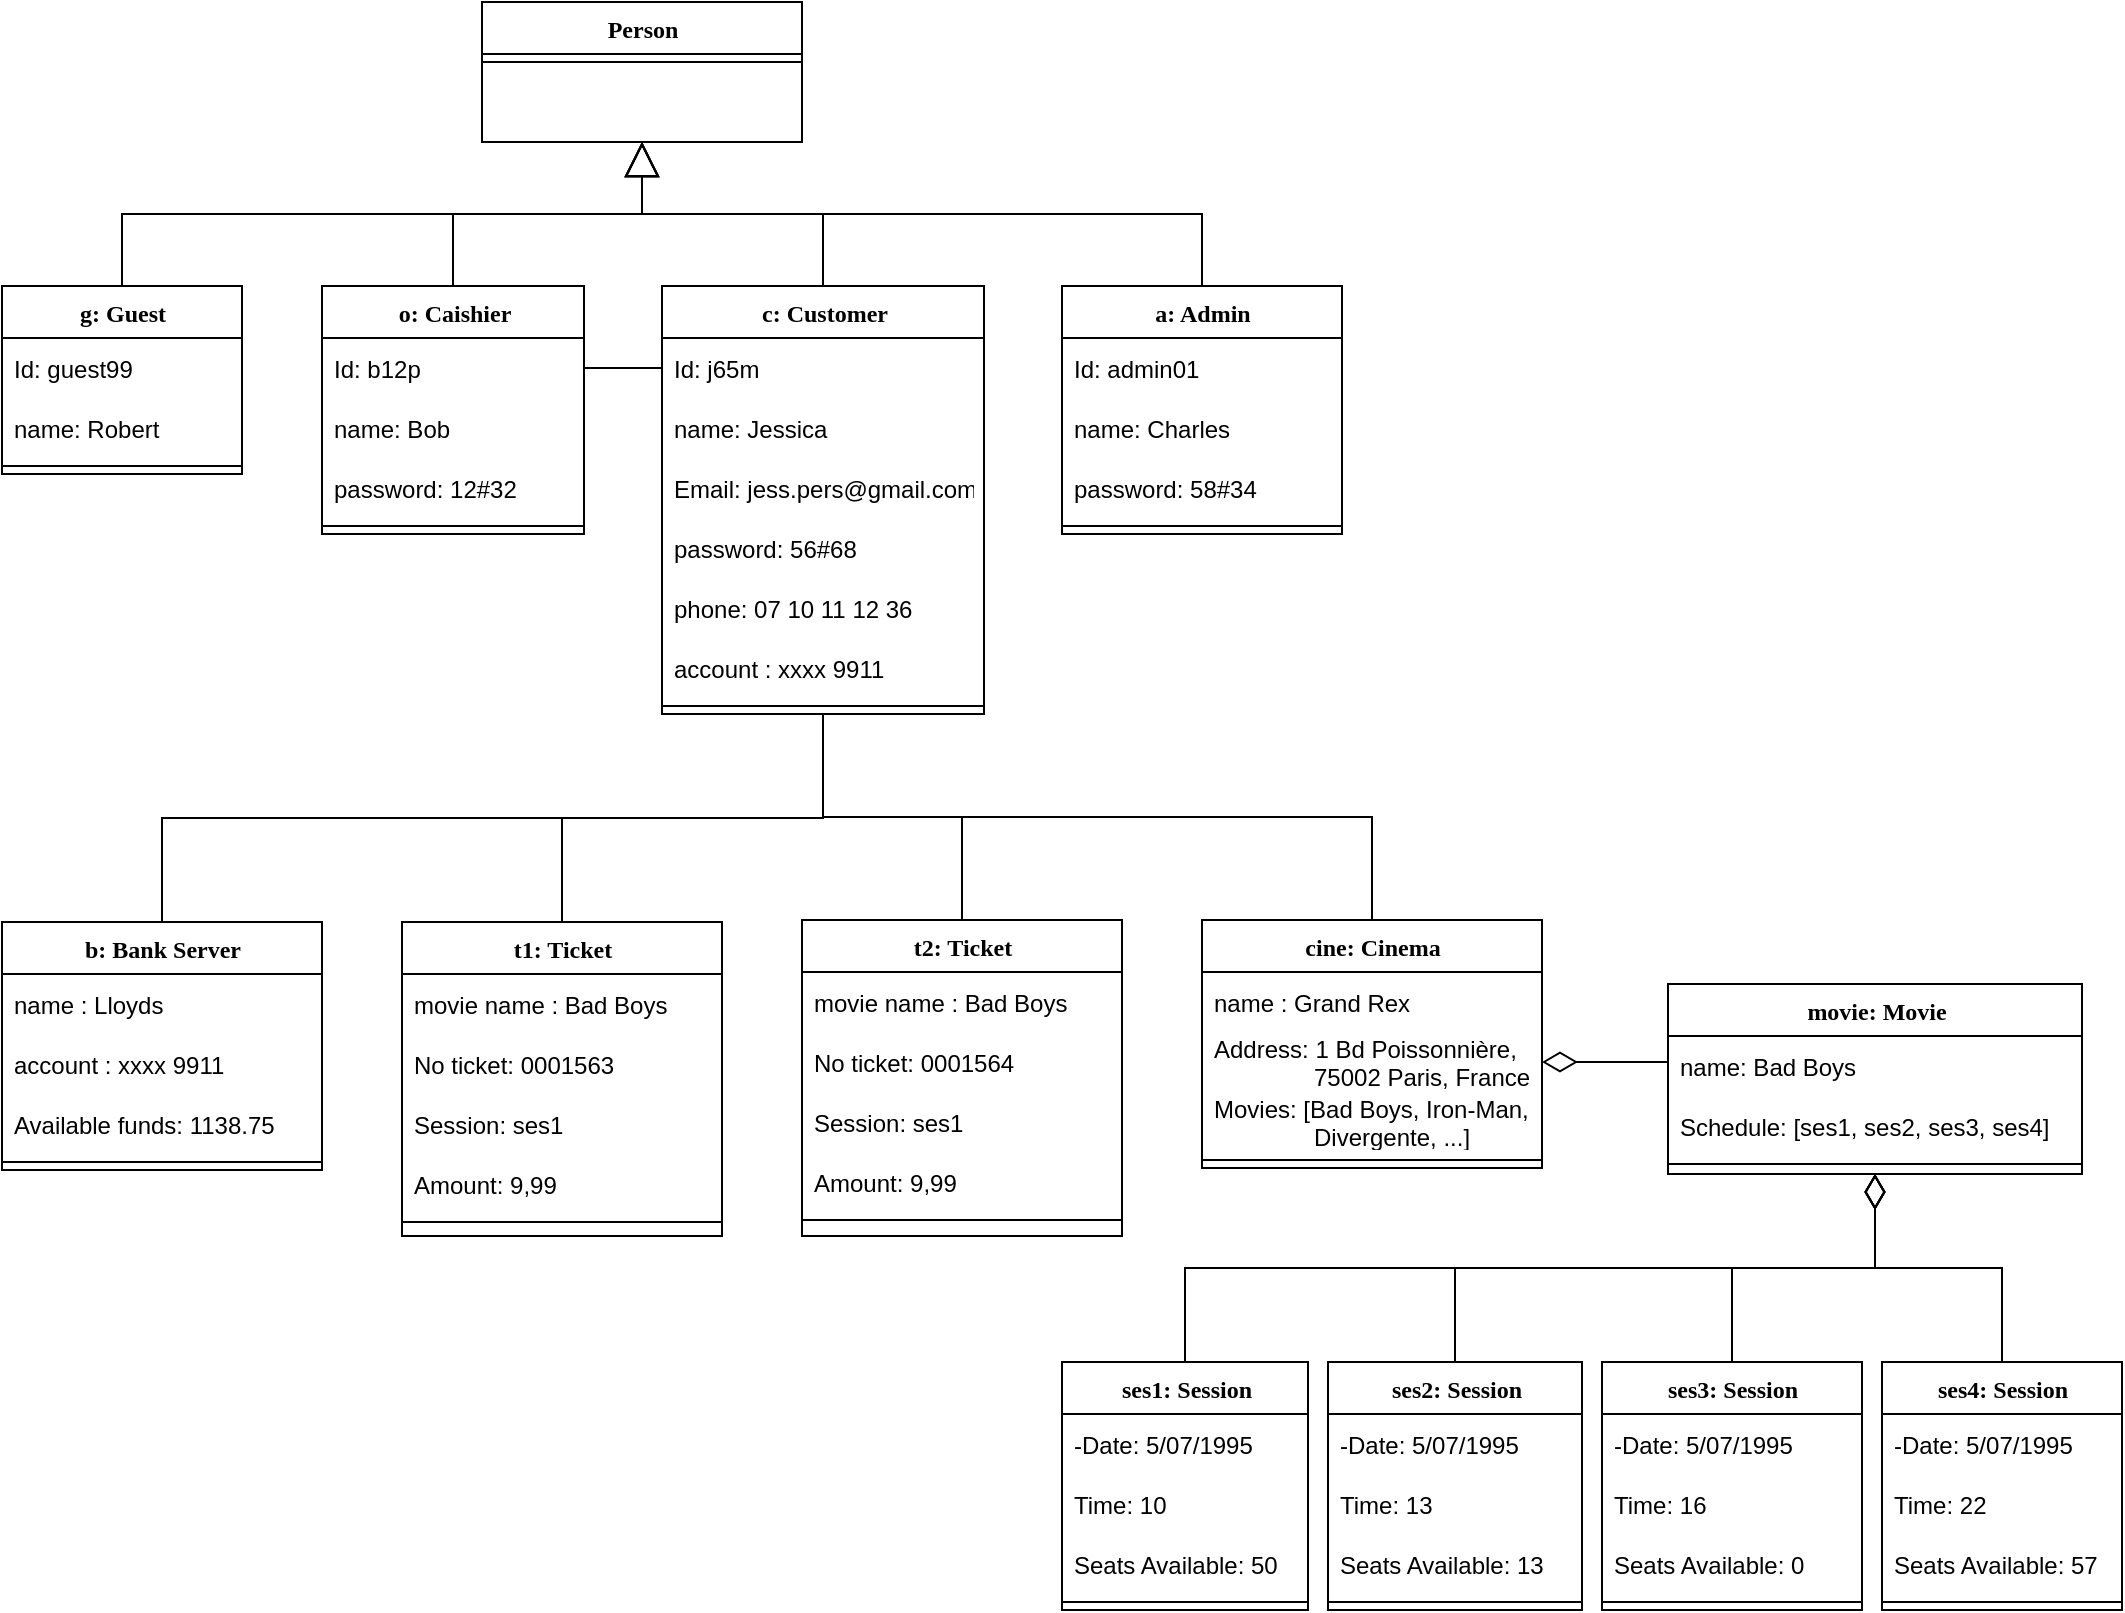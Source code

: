 <mxfile version="20.5.1" type="github">
  <diagram name="Page-1" id="6133507b-19e7-1e82-6fc7-422aa6c4b21f">
    <mxGraphModel dx="1298" dy="599" grid="1" gridSize="10" guides="1" tooltips="1" connect="1" arrows="1" fold="1" page="1" pageScale="1" pageWidth="1100" pageHeight="850" background="none" math="0" shadow="0">
      <root>
        <mxCell id="0" />
        <mxCell id="1" parent="0" />
        <mxCell id="9x0ZakKtagIVaUB0TZ0J-72" style="edgeStyle=elbowEdgeStyle;rounded=0;orthogonalLoop=1;jettySize=auto;elbow=vertical;html=1;endArrow=block;endFill=0;endSize=15;startSize=15;" edge="1" parent="1" source="78961159f06e98e8-17" target="9x0ZakKtagIVaUB0TZ0J-62">
          <mxGeometry relative="1" as="geometry">
            <mxPoint x="340" y="54.0" as="targetPoint" />
          </mxGeometry>
        </mxCell>
        <mxCell id="9x0ZakKtagIVaUB0TZ0J-79" style="edgeStyle=elbowEdgeStyle;rounded=0;orthogonalLoop=1;jettySize=auto;elbow=vertical;html=1;entryX=0.5;entryY=0;entryDx=0;entryDy=0;endArrow=none;endFill=0;" edge="1" parent="1" source="78961159f06e98e8-17" target="QmHQS12bxRdIjwwDWuxI-10">
          <mxGeometry relative="1" as="geometry" />
        </mxCell>
        <mxCell id="9x0ZakKtagIVaUB0TZ0J-80" style="edgeStyle=elbowEdgeStyle;rounded=0;orthogonalLoop=1;jettySize=auto;elbow=vertical;html=1;entryX=0.5;entryY=0;entryDx=0;entryDy=0;endArrow=none;endFill=0;" edge="1" parent="1" source="78961159f06e98e8-17" target="QmHQS12bxRdIjwwDWuxI-1">
          <mxGeometry relative="1" as="geometry" />
        </mxCell>
        <mxCell id="9x0ZakKtagIVaUB0TZ0J-82" style="edgeStyle=elbowEdgeStyle;rounded=0;orthogonalLoop=1;jettySize=auto;elbow=vertical;html=1;endArrow=none;endFill=0;" edge="1" parent="1" source="78961159f06e98e8-17" target="QmHQS12bxRdIjwwDWuxI-8">
          <mxGeometry relative="1" as="geometry" />
        </mxCell>
        <mxCell id="9x0ZakKtagIVaUB0TZ0J-83" style="edgeStyle=elbowEdgeStyle;rounded=0;orthogonalLoop=1;jettySize=auto;elbow=vertical;html=1;endArrow=none;endFill=0;" edge="1" parent="1" source="78961159f06e98e8-17" target="QmHQS12bxRdIjwwDWuxI-12">
          <mxGeometry relative="1" as="geometry" />
        </mxCell>
        <mxCell id="78961159f06e98e8-17" value="c: Customer" style="swimlane;html=1;fontStyle=1;align=center;verticalAlign=top;childLayout=stackLayout;horizontal=1;startSize=26;horizontalStack=0;resizeParent=1;resizeLast=0;collapsible=1;marginBottom=0;swimlaneFillColor=#ffffff;rounded=0;shadow=0;comic=0;labelBackgroundColor=none;strokeWidth=1;fillColor=none;fontFamily=Verdana;fontSize=12" parent="1" vertex="1">
          <mxGeometry x="350" y="165" width="161" height="214" as="geometry" />
        </mxCell>
        <mxCell id="QmHQS12bxRdIjwwDWuxI-46" value="Id: j65m" style="text;strokeColor=none;fillColor=none;align=left;verticalAlign=middle;spacingLeft=4;spacingRight=4;overflow=hidden;points=[[0,0.5],[1,0.5]];portConstraint=eastwest;rotatable=0;" parent="78961159f06e98e8-17" vertex="1">
          <mxGeometry y="26" width="161" height="30" as="geometry" />
        </mxCell>
        <mxCell id="QmHQS12bxRdIjwwDWuxI-47" value="name: Jessica" style="text;strokeColor=none;fillColor=none;align=left;verticalAlign=middle;spacingLeft=4;spacingRight=4;overflow=hidden;points=[[0,0.5],[1,0.5]];portConstraint=eastwest;rotatable=0;" parent="78961159f06e98e8-17" vertex="1">
          <mxGeometry y="56" width="161" height="30" as="geometry" />
        </mxCell>
        <mxCell id="9x0ZakKtagIVaUB0TZ0J-75" value="Email: jess.pers@gmail.com" style="text;strokeColor=none;fillColor=none;align=left;verticalAlign=middle;spacingLeft=4;spacingRight=4;overflow=hidden;points=[[0,0.5],[1,0.5]];portConstraint=eastwest;rotatable=0;" vertex="1" parent="78961159f06e98e8-17">
          <mxGeometry y="86" width="161" height="30" as="geometry" />
        </mxCell>
        <mxCell id="QmHQS12bxRdIjwwDWuxI-48" value="password: 56#68" style="text;strokeColor=none;fillColor=none;align=left;verticalAlign=middle;spacingLeft=4;spacingRight=4;overflow=hidden;points=[[0,0.5],[1,0.5]];portConstraint=eastwest;rotatable=0;" parent="78961159f06e98e8-17" vertex="1">
          <mxGeometry y="116" width="161" height="30" as="geometry" />
        </mxCell>
        <mxCell id="rwmQb2SoNBiQdqStylUq-2" value="phone: 07 10 11 12 36" style="text;strokeColor=none;fillColor=none;align=left;verticalAlign=middle;spacingLeft=4;spacingRight=4;overflow=hidden;points=[[0,0.5],[1,0.5]];portConstraint=eastwest;rotatable=0;" parent="78961159f06e98e8-17" vertex="1">
          <mxGeometry y="146" width="161" height="30" as="geometry" />
        </mxCell>
        <mxCell id="rwmQb2SoNBiQdqStylUq-3" value="account : xxxx 9911" style="text;strokeColor=none;fillColor=none;align=left;verticalAlign=middle;spacingLeft=4;spacingRight=4;overflow=hidden;points=[[0,0.5],[1,0.5]];portConstraint=eastwest;rotatable=0;" parent="78961159f06e98e8-17" vertex="1">
          <mxGeometry y="176" width="161" height="30" as="geometry" />
        </mxCell>
        <mxCell id="78961159f06e98e8-19" value="" style="line;html=1;strokeWidth=1;fillColor=none;align=left;verticalAlign=middle;spacingTop=-1;spacingLeft=3;spacingRight=3;rotatable=0;labelPosition=right;points=[];portConstraint=eastwest;" parent="78961159f06e98e8-17" vertex="1">
          <mxGeometry y="206" width="161" height="8" as="geometry" />
        </mxCell>
        <mxCell id="QmHQS12bxRdIjwwDWuxI-1" value="t1: Ticket" style="swimlane;html=1;fontStyle=1;align=center;verticalAlign=top;childLayout=stackLayout;horizontal=1;startSize=26;horizontalStack=0;resizeParent=1;resizeLast=0;collapsible=1;marginBottom=0;swimlaneFillColor=#ffffff;rounded=0;shadow=0;comic=0;labelBackgroundColor=none;strokeWidth=1;fillColor=none;fontFamily=Verdana;fontSize=12" parent="1" vertex="1">
          <mxGeometry x="220" y="483" width="160" height="157" as="geometry" />
        </mxCell>
        <mxCell id="rwmQb2SoNBiQdqStylUq-4" value="movie name : Bad Boys" style="text;strokeColor=none;fillColor=none;align=left;verticalAlign=middle;spacingLeft=4;spacingRight=4;overflow=hidden;points=[[0,0.5],[1,0.5]];portConstraint=eastwest;rotatable=0;" parent="QmHQS12bxRdIjwwDWuxI-1" vertex="1">
          <mxGeometry y="26" width="160" height="30" as="geometry" />
        </mxCell>
        <mxCell id="rwmQb2SoNBiQdqStylUq-22" value="No ticket: 0001563" style="text;strokeColor=none;fillColor=none;align=left;verticalAlign=middle;spacingLeft=4;spacingRight=4;overflow=hidden;points=[[0,0.5],[1,0.5]];portConstraint=eastwest;rotatable=0;" parent="QmHQS12bxRdIjwwDWuxI-1" vertex="1">
          <mxGeometry y="56" width="160" height="30" as="geometry" />
        </mxCell>
        <mxCell id="rwmQb2SoNBiQdqStylUq-21" value="Session: ses1" style="text;strokeColor=none;fillColor=none;align=left;verticalAlign=middle;spacingLeft=4;spacingRight=4;overflow=hidden;points=[[0,0.5],[1,0.5]];portConstraint=eastwest;rotatable=0;" parent="QmHQS12bxRdIjwwDWuxI-1" vertex="1">
          <mxGeometry y="86" width="160" height="30" as="geometry" />
        </mxCell>
        <mxCell id="rwmQb2SoNBiQdqStylUq-20" value="Amount: 9,99" style="text;strokeColor=none;fillColor=none;align=left;verticalAlign=middle;spacingLeft=4;spacingRight=4;overflow=hidden;points=[[0,0.5],[1,0.5]];portConstraint=eastwest;rotatable=0;" parent="QmHQS12bxRdIjwwDWuxI-1" vertex="1">
          <mxGeometry y="116" width="160" height="30" as="geometry" />
        </mxCell>
        <mxCell id="QmHQS12bxRdIjwwDWuxI-4" value="" style="line;html=1;strokeWidth=1;fillColor=none;align=left;verticalAlign=middle;spacingTop=-1;spacingLeft=3;spacingRight=3;rotatable=0;labelPosition=right;points=[];portConstraint=eastwest;" parent="QmHQS12bxRdIjwwDWuxI-1" vertex="1">
          <mxGeometry y="146" width="160" height="8" as="geometry" />
        </mxCell>
        <mxCell id="QmHQS12bxRdIjwwDWuxI-8" value="t2: Ticket" style="swimlane;html=1;fontStyle=1;align=center;verticalAlign=top;childLayout=stackLayout;horizontal=1;startSize=26;horizontalStack=0;resizeParent=1;resizeLast=0;collapsible=1;marginBottom=0;swimlaneFillColor=#ffffff;rounded=0;shadow=0;comic=0;labelBackgroundColor=none;strokeWidth=1;fillColor=none;fontFamily=Verdana;fontSize=12" parent="1" vertex="1">
          <mxGeometry x="420" y="482" width="160" height="158" as="geometry" />
        </mxCell>
        <mxCell id="rwmQb2SoNBiQdqStylUq-5" value="movie name : Bad Boys" style="text;strokeColor=none;fillColor=none;align=left;verticalAlign=middle;spacingLeft=4;spacingRight=4;overflow=hidden;points=[[0,0.5],[1,0.5]];portConstraint=eastwest;rotatable=0;" parent="QmHQS12bxRdIjwwDWuxI-8" vertex="1">
          <mxGeometry y="26" width="160" height="30" as="geometry" />
        </mxCell>
        <mxCell id="rwmQb2SoNBiQdqStylUq-26" value="No ticket: 0001564" style="text;strokeColor=none;fillColor=none;align=left;verticalAlign=middle;spacingLeft=4;spacingRight=4;overflow=hidden;points=[[0,0.5],[1,0.5]];portConstraint=eastwest;rotatable=0;" parent="QmHQS12bxRdIjwwDWuxI-8" vertex="1">
          <mxGeometry y="56" width="160" height="30" as="geometry" />
        </mxCell>
        <mxCell id="rwmQb2SoNBiQdqStylUq-24" value="Session: ses1" style="text;strokeColor=none;fillColor=none;align=left;verticalAlign=middle;spacingLeft=4;spacingRight=4;overflow=hidden;points=[[0,0.5],[1,0.5]];portConstraint=eastwest;rotatable=0;" parent="QmHQS12bxRdIjwwDWuxI-8" vertex="1">
          <mxGeometry y="86" width="160" height="30" as="geometry" />
        </mxCell>
        <mxCell id="rwmQb2SoNBiQdqStylUq-23" value="Amount: 9,99" style="text;strokeColor=none;fillColor=none;align=left;verticalAlign=middle;spacingLeft=4;spacingRight=4;overflow=hidden;points=[[0,0.5],[1,0.5]];portConstraint=eastwest;rotatable=0;" parent="QmHQS12bxRdIjwwDWuxI-8" vertex="1">
          <mxGeometry y="116" width="160" height="30" as="geometry" />
        </mxCell>
        <mxCell id="QmHQS12bxRdIjwwDWuxI-9" value="" style="line;html=1;strokeWidth=1;fillColor=none;align=left;verticalAlign=middle;spacingTop=-1;spacingLeft=3;spacingRight=3;rotatable=0;labelPosition=right;points=[];portConstraint=eastwest;" parent="QmHQS12bxRdIjwwDWuxI-8" vertex="1">
          <mxGeometry y="146" width="160" height="8" as="geometry" />
        </mxCell>
        <mxCell id="QmHQS12bxRdIjwwDWuxI-10" value="b: Bank Server" style="swimlane;html=1;fontStyle=1;align=center;verticalAlign=top;childLayout=stackLayout;horizontal=1;startSize=26;horizontalStack=0;resizeParent=1;resizeLast=0;collapsible=1;marginBottom=0;swimlaneFillColor=#ffffff;rounded=0;shadow=0;comic=0;labelBackgroundColor=none;strokeWidth=1;fillColor=none;fontFamily=Verdana;fontSize=12" parent="1" vertex="1">
          <mxGeometry x="20" y="483" width="160" height="124" as="geometry" />
        </mxCell>
        <mxCell id="rwmQb2SoNBiQdqStylUq-6" value="name : Lloyds" style="text;strokeColor=none;fillColor=none;align=left;verticalAlign=middle;spacingLeft=4;spacingRight=4;overflow=hidden;points=[[0,0.5],[1,0.5]];portConstraint=eastwest;rotatable=0;" parent="QmHQS12bxRdIjwwDWuxI-10" vertex="1">
          <mxGeometry y="26" width="160" height="30" as="geometry" />
        </mxCell>
        <mxCell id="rwmQb2SoNBiQdqStylUq-28" value="account : xxxx 9911" style="text;strokeColor=none;fillColor=none;align=left;verticalAlign=middle;spacingLeft=4;spacingRight=4;overflow=hidden;points=[[0,0.5],[1,0.5]];portConstraint=eastwest;rotatable=0;" parent="QmHQS12bxRdIjwwDWuxI-10" vertex="1">
          <mxGeometry y="56" width="160" height="30" as="geometry" />
        </mxCell>
        <mxCell id="rwmQb2SoNBiQdqStylUq-18" value="Available funds: 1138.75" style="text;strokeColor=none;fillColor=none;align=left;verticalAlign=middle;spacingLeft=4;spacingRight=4;overflow=hidden;points=[[0,0.5],[1,0.5]];portConstraint=eastwest;rotatable=0;" parent="QmHQS12bxRdIjwwDWuxI-10" vertex="1">
          <mxGeometry y="86" width="160" height="30" as="geometry" />
        </mxCell>
        <mxCell id="QmHQS12bxRdIjwwDWuxI-11" value="" style="line;html=1;strokeWidth=1;fillColor=none;align=left;verticalAlign=middle;spacingTop=-1;spacingLeft=3;spacingRight=3;rotatable=0;labelPosition=right;points=[];portConstraint=eastwest;" parent="QmHQS12bxRdIjwwDWuxI-10" vertex="1">
          <mxGeometry y="116" width="160" height="8" as="geometry" />
        </mxCell>
        <mxCell id="QmHQS12bxRdIjwwDWuxI-12" value="cine: Cinema" style="swimlane;html=1;fontStyle=1;align=center;verticalAlign=top;childLayout=stackLayout;horizontal=1;startSize=26;horizontalStack=0;resizeParent=1;resizeLast=0;collapsible=1;marginBottom=0;swimlaneFillColor=#ffffff;rounded=0;shadow=0;comic=0;labelBackgroundColor=none;strokeWidth=1;fillColor=none;fontFamily=Verdana;fontSize=12" parent="1" vertex="1">
          <mxGeometry x="620" y="482" width="170" height="124" as="geometry" />
        </mxCell>
        <mxCell id="rwmQb2SoNBiQdqStylUq-27" value="name : Grand Rex" style="text;strokeColor=none;fillColor=none;align=left;verticalAlign=middle;spacingLeft=4;spacingRight=4;overflow=hidden;points=[[0,0.5],[1,0.5]];portConstraint=eastwest;rotatable=0;" parent="QmHQS12bxRdIjwwDWuxI-12" vertex="1">
          <mxGeometry y="26" width="170" height="30" as="geometry" />
        </mxCell>
        <mxCell id="rwmQb2SoNBiQdqStylUq-7" value="Address: 1 Bd Poissonnière,&#xa;               75002 Paris, France" style="text;strokeColor=none;fillColor=none;align=left;verticalAlign=middle;spacingLeft=4;spacingRight=4;overflow=hidden;points=[[0,0.5],[1,0.5]];portConstraint=eastwest;rotatable=0;" parent="QmHQS12bxRdIjwwDWuxI-12" vertex="1">
          <mxGeometry y="56" width="170" height="30" as="geometry" />
        </mxCell>
        <mxCell id="rwmQb2SoNBiQdqStylUq-8" value="Movies: [Bad Boys, Iron-Man,&#xa;               Divergente, ...]" style="text;strokeColor=none;fillColor=none;align=left;verticalAlign=middle;spacingLeft=4;spacingRight=4;overflow=hidden;points=[[0,0.5],[1,0.5]];portConstraint=eastwest;rotatable=0;" parent="QmHQS12bxRdIjwwDWuxI-12" vertex="1">
          <mxGeometry y="86" width="170" height="30" as="geometry" />
        </mxCell>
        <mxCell id="QmHQS12bxRdIjwwDWuxI-13" value="" style="line;html=1;strokeWidth=1;fillColor=none;align=left;verticalAlign=middle;spacingTop=-1;spacingLeft=3;spacingRight=3;rotatable=0;labelPosition=right;points=[];portConstraint=eastwest;" parent="QmHQS12bxRdIjwwDWuxI-12" vertex="1">
          <mxGeometry y="116" width="170" height="8" as="geometry" />
        </mxCell>
        <mxCell id="9x0ZakKtagIVaUB0TZ0J-70" style="edgeStyle=elbowEdgeStyle;rounded=0;orthogonalLoop=1;jettySize=auto;elbow=vertical;html=1;endArrow=block;endFill=0;endSize=15;startSize=15;" edge="1" parent="1" source="QmHQS12bxRdIjwwDWuxI-16" target="9x0ZakKtagIVaUB0TZ0J-62">
          <mxGeometry relative="1" as="geometry">
            <mxPoint x="340" y="54.0" as="targetPoint" />
          </mxGeometry>
        </mxCell>
        <mxCell id="QmHQS12bxRdIjwwDWuxI-16" value="g: Guest" style="swimlane;html=1;fontStyle=1;align=center;verticalAlign=top;childLayout=stackLayout;horizontal=1;startSize=26;horizontalStack=0;resizeParent=1;resizeLast=0;collapsible=1;marginBottom=0;swimlaneFillColor=#ffffff;rounded=0;shadow=0;comic=0;labelBackgroundColor=none;strokeWidth=1;fillColor=none;fontFamily=Verdana;fontSize=12" parent="1" vertex="1">
          <mxGeometry x="20" y="165" width="120" height="94" as="geometry" />
        </mxCell>
        <mxCell id="QmHQS12bxRdIjwwDWuxI-49" value="Id: guest99" style="text;strokeColor=none;fillColor=none;align=left;verticalAlign=middle;spacingLeft=4;spacingRight=4;overflow=hidden;points=[[0,0.5],[1,0.5]];portConstraint=eastwest;rotatable=0;" parent="QmHQS12bxRdIjwwDWuxI-16" vertex="1">
          <mxGeometry y="26" width="120" height="30" as="geometry" />
        </mxCell>
        <mxCell id="QmHQS12bxRdIjwwDWuxI-50" value="name: Robert" style="text;strokeColor=none;fillColor=none;align=left;verticalAlign=middle;spacingLeft=4;spacingRight=4;overflow=hidden;points=[[0,0.5],[1,0.5]];portConstraint=eastwest;rotatable=0;" parent="QmHQS12bxRdIjwwDWuxI-16" vertex="1">
          <mxGeometry y="56" width="120" height="30" as="geometry" />
        </mxCell>
        <mxCell id="QmHQS12bxRdIjwwDWuxI-17" value="" style="line;html=1;strokeWidth=1;fillColor=none;align=left;verticalAlign=middle;spacingTop=-1;spacingLeft=3;spacingRight=3;rotatable=0;labelPosition=right;points=[];portConstraint=eastwest;" parent="QmHQS12bxRdIjwwDWuxI-16" vertex="1">
          <mxGeometry y="86" width="120" height="8" as="geometry" />
        </mxCell>
        <mxCell id="9x0ZakKtagIVaUB0TZ0J-73" style="edgeStyle=elbowEdgeStyle;rounded=0;orthogonalLoop=1;jettySize=auto;elbow=vertical;html=1;endArrow=block;endFill=0;endSize=15;startSize=15;" edge="1" parent="1" source="QmHQS12bxRdIjwwDWuxI-18" target="9x0ZakKtagIVaUB0TZ0J-62">
          <mxGeometry relative="1" as="geometry">
            <mxPoint x="340" y="54.0" as="targetPoint" />
          </mxGeometry>
        </mxCell>
        <mxCell id="QmHQS12bxRdIjwwDWuxI-18" value="a: Admin" style="swimlane;html=1;fontStyle=1;align=center;verticalAlign=top;childLayout=stackLayout;horizontal=1;startSize=26;horizontalStack=0;resizeParent=1;resizeLast=0;collapsible=1;marginBottom=0;swimlaneFillColor=#ffffff;rounded=0;shadow=0;comic=0;labelBackgroundColor=none;strokeWidth=1;fillColor=none;fontFamily=Verdana;fontSize=12" parent="1" vertex="1">
          <mxGeometry x="550" y="165" width="140" height="124" as="geometry" />
        </mxCell>
        <mxCell id="QmHQS12bxRdIjwwDWuxI-51" value="Id: admin01" style="text;strokeColor=none;fillColor=none;align=left;verticalAlign=middle;spacingLeft=4;spacingRight=4;overflow=hidden;points=[[0,0.5],[1,0.5]];portConstraint=eastwest;rotatable=0;" parent="QmHQS12bxRdIjwwDWuxI-18" vertex="1">
          <mxGeometry y="26" width="140" height="30" as="geometry" />
        </mxCell>
        <mxCell id="QmHQS12bxRdIjwwDWuxI-52" value="name: Charles" style="text;strokeColor=none;fillColor=none;align=left;verticalAlign=middle;spacingLeft=4;spacingRight=4;overflow=hidden;points=[[0,0.5],[1,0.5]];portConstraint=eastwest;rotatable=0;" parent="QmHQS12bxRdIjwwDWuxI-18" vertex="1">
          <mxGeometry y="56" width="140" height="30" as="geometry" />
        </mxCell>
        <mxCell id="QmHQS12bxRdIjwwDWuxI-54" value="password: 58#34" style="text;strokeColor=none;fillColor=none;align=left;verticalAlign=middle;spacingLeft=4;spacingRight=4;overflow=hidden;points=[[0,0.5],[1,0.5]];portConstraint=eastwest;rotatable=0;" parent="QmHQS12bxRdIjwwDWuxI-18" vertex="1">
          <mxGeometry y="86" width="140" height="30" as="geometry" />
        </mxCell>
        <mxCell id="QmHQS12bxRdIjwwDWuxI-19" value="" style="line;html=1;strokeWidth=1;fillColor=none;align=left;verticalAlign=middle;spacingTop=-1;spacingLeft=3;spacingRight=3;rotatable=0;labelPosition=right;points=[];portConstraint=eastwest;" parent="QmHQS12bxRdIjwwDWuxI-18" vertex="1">
          <mxGeometry y="116" width="140" height="8" as="geometry" />
        </mxCell>
        <mxCell id="9x0ZakKtagIVaUB0TZ0J-89" style="edgeStyle=elbowEdgeStyle;rounded=0;orthogonalLoop=1;jettySize=auto;elbow=vertical;html=1;startArrow=diamondThin;startFill=0;endArrow=none;endFill=0;endSize=15;startSize=15;" edge="1" parent="1" source="QmHQS12bxRdIjwwDWuxI-22" target="QmHQS12bxRdIjwwDWuxI-25">
          <mxGeometry relative="1" as="geometry" />
        </mxCell>
        <mxCell id="9x0ZakKtagIVaUB0TZ0J-90" style="edgeStyle=elbowEdgeStyle;rounded=0;orthogonalLoop=1;jettySize=auto;elbow=vertical;html=1;startArrow=diamondThin;startFill=0;endArrow=none;endFill=0;endSize=15;startSize=15;" edge="1" parent="1" source="QmHQS12bxRdIjwwDWuxI-22" target="QmHQS12bxRdIjwwDWuxI-30">
          <mxGeometry relative="1" as="geometry" />
        </mxCell>
        <mxCell id="9x0ZakKtagIVaUB0TZ0J-91" style="edgeStyle=elbowEdgeStyle;rounded=0;orthogonalLoop=1;jettySize=auto;elbow=vertical;html=1;startArrow=diamondThin;startFill=0;endArrow=none;endFill=0;endSize=15;startSize=15;" edge="1" parent="1" source="QmHQS12bxRdIjwwDWuxI-22" target="QmHQS12bxRdIjwwDWuxI-33">
          <mxGeometry relative="1" as="geometry" />
        </mxCell>
        <mxCell id="QmHQS12bxRdIjwwDWuxI-22" value="movie: Movie" style="swimlane;html=1;fontStyle=1;align=center;verticalAlign=top;childLayout=stackLayout;horizontal=1;startSize=26;horizontalStack=0;resizeParent=1;resizeLast=0;collapsible=1;marginBottom=0;swimlaneFillColor=#ffffff;rounded=0;shadow=0;comic=0;labelBackgroundColor=none;strokeWidth=1;fillColor=none;fontFamily=Verdana;fontSize=12" parent="1" vertex="1">
          <mxGeometry x="853" y="514" width="207" height="95" as="geometry" />
        </mxCell>
        <mxCell id="rwmQb2SoNBiQdqStylUq-9" value="name: Bad Boys" style="text;strokeColor=none;fillColor=none;align=left;verticalAlign=middle;spacingLeft=4;spacingRight=4;overflow=hidden;points=[[0,0.5],[1,0.5]];portConstraint=eastwest;rotatable=0;" parent="QmHQS12bxRdIjwwDWuxI-22" vertex="1">
          <mxGeometry y="26" width="207" height="30" as="geometry" />
        </mxCell>
        <mxCell id="rwmQb2SoNBiQdqStylUq-12" value="Schedule: [ses1, ses2, ses3, ses4]" style="text;strokeColor=none;fillColor=none;align=left;verticalAlign=middle;spacingLeft=4;spacingRight=4;overflow=hidden;points=[[0,0.5],[1,0.5]];portConstraint=eastwest;rotatable=0;" parent="QmHQS12bxRdIjwwDWuxI-22" vertex="1">
          <mxGeometry y="56" width="207" height="30" as="geometry" />
        </mxCell>
        <mxCell id="QmHQS12bxRdIjwwDWuxI-23" value="" style="line;html=1;strokeWidth=1;fillColor=none;align=left;verticalAlign=middle;spacingTop=-1;spacingLeft=3;spacingRight=3;rotatable=0;labelPosition=right;points=[];portConstraint=eastwest;" parent="QmHQS12bxRdIjwwDWuxI-22" vertex="1">
          <mxGeometry y="86" width="207" height="8" as="geometry" />
        </mxCell>
        <mxCell id="QmHQS12bxRdIjwwDWuxI-25" value="ses1: Session" style="swimlane;html=1;fontStyle=1;align=center;verticalAlign=top;childLayout=stackLayout;horizontal=1;startSize=26;horizontalStack=0;resizeParent=1;resizeLast=0;collapsible=1;marginBottom=0;swimlaneFillColor=#ffffff;rounded=0;shadow=0;comic=0;labelBackgroundColor=none;strokeWidth=1;fillColor=none;fontFamily=Verdana;fontSize=12" parent="1" vertex="1">
          <mxGeometry x="550" y="703" width="123" height="124" as="geometry" />
        </mxCell>
        <mxCell id="9x0ZakKtagIVaUB0TZ0J-61" value="-Date: 5/07/1995" style="text;strokeColor=none;fillColor=none;align=left;verticalAlign=middle;spacingLeft=4;spacingRight=4;overflow=hidden;points=[[0,0.5],[1,0.5]];portConstraint=eastwest;rotatable=0;" vertex="1" parent="QmHQS12bxRdIjwwDWuxI-25">
          <mxGeometry y="26" width="123" height="30" as="geometry" />
        </mxCell>
        <mxCell id="rwmQb2SoNBiQdqStylUq-10" value="Time: 10" style="text;strokeColor=none;fillColor=none;align=left;verticalAlign=middle;spacingLeft=4;spacingRight=4;overflow=hidden;points=[[0,0.5],[1,0.5]];portConstraint=eastwest;rotatable=0;" parent="QmHQS12bxRdIjwwDWuxI-25" vertex="1">
          <mxGeometry y="56" width="123" height="30" as="geometry" />
        </mxCell>
        <mxCell id="rwmQb2SoNBiQdqStylUq-13" value="Seats Available: 50" style="text;strokeColor=none;fillColor=none;align=left;verticalAlign=middle;spacingLeft=4;spacingRight=4;overflow=hidden;points=[[0,0.5],[1,0.5]];portConstraint=eastwest;rotatable=0;" parent="QmHQS12bxRdIjwwDWuxI-25" vertex="1">
          <mxGeometry y="86" width="123" height="30" as="geometry" />
        </mxCell>
        <mxCell id="QmHQS12bxRdIjwwDWuxI-26" value="" style="line;html=1;strokeWidth=1;fillColor=none;align=left;verticalAlign=middle;spacingTop=-1;spacingLeft=3;spacingRight=3;rotatable=0;labelPosition=right;points=[];portConstraint=eastwest;" parent="QmHQS12bxRdIjwwDWuxI-25" vertex="1">
          <mxGeometry y="116" width="123" height="8" as="geometry" />
        </mxCell>
        <mxCell id="9x0ZakKtagIVaUB0TZ0J-71" style="edgeStyle=elbowEdgeStyle;rounded=0;orthogonalLoop=1;jettySize=auto;elbow=vertical;html=1;endArrow=block;endFill=0;endSize=15;startSize=15;" edge="1" parent="1" source="QmHQS12bxRdIjwwDWuxI-28" target="9x0ZakKtagIVaUB0TZ0J-62">
          <mxGeometry relative="1" as="geometry">
            <mxPoint x="340" y="54.0" as="targetPoint" />
          </mxGeometry>
        </mxCell>
        <mxCell id="QmHQS12bxRdIjwwDWuxI-28" value="o: Caishier" style="swimlane;html=1;fontStyle=1;align=center;verticalAlign=top;childLayout=stackLayout;horizontal=1;startSize=26;horizontalStack=0;resizeParent=1;resizeLast=0;collapsible=1;marginBottom=0;swimlaneFillColor=#ffffff;rounded=0;shadow=0;comic=0;labelBackgroundColor=none;strokeWidth=1;fillColor=none;fontFamily=Verdana;fontSize=12" parent="1" vertex="1">
          <mxGeometry x="180" y="165" width="131" height="124" as="geometry" />
        </mxCell>
        <mxCell id="QmHQS12bxRdIjwwDWuxI-43" value="Id: b12p" style="text;strokeColor=none;fillColor=none;align=left;verticalAlign=middle;spacingLeft=4;spacingRight=4;overflow=hidden;points=[[0,0.5],[1,0.5]];portConstraint=eastwest;rotatable=0;" parent="QmHQS12bxRdIjwwDWuxI-28" vertex="1">
          <mxGeometry y="26" width="131" height="30" as="geometry" />
        </mxCell>
        <mxCell id="QmHQS12bxRdIjwwDWuxI-41" value="name: Bob" style="text;strokeColor=none;fillColor=none;align=left;verticalAlign=middle;spacingLeft=4;spacingRight=4;overflow=hidden;points=[[0,0.5],[1,0.5]];portConstraint=eastwest;rotatable=0;" parent="QmHQS12bxRdIjwwDWuxI-28" vertex="1">
          <mxGeometry y="56" width="131" height="30" as="geometry" />
        </mxCell>
        <mxCell id="QmHQS12bxRdIjwwDWuxI-45" value="password: 12#32" style="text;strokeColor=none;fillColor=none;align=left;verticalAlign=middle;spacingLeft=4;spacingRight=4;overflow=hidden;points=[[0,0.5],[1,0.5]];portConstraint=eastwest;rotatable=0;" parent="QmHQS12bxRdIjwwDWuxI-28" vertex="1">
          <mxGeometry y="86" width="131" height="30" as="geometry" />
        </mxCell>
        <mxCell id="QmHQS12bxRdIjwwDWuxI-29" value="" style="line;html=1;strokeWidth=1;fillColor=none;align=left;verticalAlign=middle;spacingTop=-1;spacingLeft=3;spacingRight=3;rotatable=0;labelPosition=right;points=[];portConstraint=eastwest;" parent="QmHQS12bxRdIjwwDWuxI-28" vertex="1">
          <mxGeometry y="116" width="131" height="8" as="geometry" />
        </mxCell>
        <mxCell id="QmHQS12bxRdIjwwDWuxI-30" value="ses2: Session" style="swimlane;html=1;fontStyle=1;align=center;verticalAlign=top;childLayout=stackLayout;horizontal=1;startSize=26;horizontalStack=0;resizeParent=1;resizeLast=0;collapsible=1;marginBottom=0;swimlaneFillColor=#ffffff;rounded=0;shadow=0;comic=0;labelBackgroundColor=none;strokeWidth=1;fillColor=none;fontFamily=Verdana;fontSize=12" parent="1" vertex="1">
          <mxGeometry x="683" y="703" width="127" height="124" as="geometry" />
        </mxCell>
        <mxCell id="rwmQb2SoNBiQdqStylUq-16" value="-Date: 5/07/1995" style="text;strokeColor=none;fillColor=none;align=left;verticalAlign=middle;spacingLeft=4;spacingRight=4;overflow=hidden;points=[[0,0.5],[1,0.5]];portConstraint=eastwest;rotatable=0;" parent="QmHQS12bxRdIjwwDWuxI-30" vertex="1">
          <mxGeometry y="26" width="127" height="30" as="geometry" />
        </mxCell>
        <mxCell id="rwmQb2SoNBiQdqStylUq-11" value="Time: 13" style="text;strokeColor=none;fillColor=none;align=left;verticalAlign=middle;spacingLeft=4;spacingRight=4;overflow=hidden;points=[[0,0.5],[1,0.5]];portConstraint=eastwest;rotatable=0;" parent="QmHQS12bxRdIjwwDWuxI-30" vertex="1">
          <mxGeometry y="56" width="127" height="30" as="geometry" />
        </mxCell>
        <mxCell id="rwmQb2SoNBiQdqStylUq-15" value="Seats Available: 13" style="text;strokeColor=none;fillColor=none;align=left;verticalAlign=middle;spacingLeft=4;spacingRight=4;overflow=hidden;points=[[0,0.5],[1,0.5]];portConstraint=eastwest;rotatable=0;" parent="QmHQS12bxRdIjwwDWuxI-30" vertex="1">
          <mxGeometry y="86" width="127" height="30" as="geometry" />
        </mxCell>
        <mxCell id="QmHQS12bxRdIjwwDWuxI-31" value="" style="line;html=1;strokeWidth=1;fillColor=none;align=left;verticalAlign=middle;spacingTop=-1;spacingLeft=3;spacingRight=3;rotatable=0;labelPosition=right;points=[];portConstraint=eastwest;" parent="QmHQS12bxRdIjwwDWuxI-30" vertex="1">
          <mxGeometry y="116" width="127" height="8" as="geometry" />
        </mxCell>
        <mxCell id="QmHQS12bxRdIjwwDWuxI-33" value="ses3: Session" style="swimlane;html=1;fontStyle=1;align=center;verticalAlign=top;childLayout=stackLayout;horizontal=1;startSize=26;horizontalStack=0;resizeParent=1;resizeLast=0;collapsible=1;marginBottom=0;swimlaneFillColor=#ffffff;rounded=0;shadow=0;comic=0;labelBackgroundColor=none;strokeWidth=1;fillColor=none;fontFamily=Verdana;fontSize=12" parent="1" vertex="1">
          <mxGeometry x="820" y="703" width="130" height="124" as="geometry" />
        </mxCell>
        <mxCell id="rwmQb2SoNBiQdqStylUq-35" value="-Date: 5/07/1995" style="text;strokeColor=none;fillColor=none;align=left;verticalAlign=middle;spacingLeft=4;spacingRight=4;overflow=hidden;points=[[0,0.5],[1,0.5]];portConstraint=eastwest;rotatable=0;" parent="QmHQS12bxRdIjwwDWuxI-33" vertex="1">
          <mxGeometry y="26" width="130" height="30" as="geometry" />
        </mxCell>
        <mxCell id="rwmQb2SoNBiQdqStylUq-29" value="Time: 16" style="text;strokeColor=none;fillColor=none;align=left;verticalAlign=middle;spacingLeft=4;spacingRight=4;overflow=hidden;points=[[0,0.5],[1,0.5]];portConstraint=eastwest;rotatable=0;" parent="QmHQS12bxRdIjwwDWuxI-33" vertex="1">
          <mxGeometry y="56" width="130" height="30" as="geometry" />
        </mxCell>
        <mxCell id="rwmQb2SoNBiQdqStylUq-34" value="Seats Available: 0" style="text;strokeColor=none;fillColor=none;align=left;verticalAlign=middle;spacingLeft=4;spacingRight=4;overflow=hidden;points=[[0,0.5],[1,0.5]];portConstraint=eastwest;rotatable=0;" parent="QmHQS12bxRdIjwwDWuxI-33" vertex="1">
          <mxGeometry y="86" width="130" height="30" as="geometry" />
        </mxCell>
        <mxCell id="QmHQS12bxRdIjwwDWuxI-34" value="" style="line;html=1;strokeWidth=1;fillColor=none;align=left;verticalAlign=middle;spacingTop=-1;spacingLeft=3;spacingRight=3;rotatable=0;labelPosition=right;points=[];portConstraint=eastwest;" parent="QmHQS12bxRdIjwwDWuxI-33" vertex="1">
          <mxGeometry y="116" width="130" height="8" as="geometry" />
        </mxCell>
        <mxCell id="QmHQS12bxRdIjwwDWuxI-36" value="ses4: Session" style="swimlane;html=1;fontStyle=1;align=center;verticalAlign=top;childLayout=stackLayout;horizontal=1;startSize=26;horizontalStack=0;resizeParent=1;resizeLast=0;collapsible=1;marginBottom=0;swimlaneFillColor=#ffffff;rounded=0;shadow=0;comic=0;labelBackgroundColor=none;strokeWidth=1;fillColor=none;fontFamily=Verdana;fontSize=12" parent="1" vertex="1">
          <mxGeometry x="960" y="703" width="120" height="124" as="geometry" />
        </mxCell>
        <mxCell id="rwmQb2SoNBiQdqStylUq-32" value="-Date: 5/07/1995" style="text;strokeColor=none;fillColor=none;align=left;verticalAlign=middle;spacingLeft=4;spacingRight=4;overflow=hidden;points=[[0,0.5],[1,0.5]];portConstraint=eastwest;rotatable=0;" parent="QmHQS12bxRdIjwwDWuxI-36" vertex="1">
          <mxGeometry y="26" width="120" height="30" as="geometry" />
        </mxCell>
        <mxCell id="rwmQb2SoNBiQdqStylUq-30" value="Time: 22" style="text;strokeColor=none;fillColor=none;align=left;verticalAlign=middle;spacingLeft=4;spacingRight=4;overflow=hidden;points=[[0,0.5],[1,0.5]];portConstraint=eastwest;rotatable=0;" parent="QmHQS12bxRdIjwwDWuxI-36" vertex="1">
          <mxGeometry y="56" width="120" height="30" as="geometry" />
        </mxCell>
        <mxCell id="rwmQb2SoNBiQdqStylUq-31" value="Seats Available: 57" style="text;strokeColor=none;fillColor=none;align=left;verticalAlign=middle;spacingLeft=4;spacingRight=4;overflow=hidden;points=[[0,0.5],[1,0.5]];portConstraint=eastwest;rotatable=0;" parent="QmHQS12bxRdIjwwDWuxI-36" vertex="1">
          <mxGeometry y="86" width="120" height="30" as="geometry" />
        </mxCell>
        <mxCell id="QmHQS12bxRdIjwwDWuxI-37" value="" style="line;html=1;strokeWidth=1;fillColor=none;align=left;verticalAlign=middle;spacingTop=-1;spacingLeft=3;spacingRight=3;rotatable=0;labelPosition=right;points=[];portConstraint=eastwest;" parent="QmHQS12bxRdIjwwDWuxI-36" vertex="1">
          <mxGeometry y="116" width="120" height="8" as="geometry" />
        </mxCell>
        <mxCell id="9x0ZakKtagIVaUB0TZ0J-62" value="Person" style="swimlane;html=1;fontStyle=1;align=center;verticalAlign=top;childLayout=stackLayout;horizontal=1;startSize=26;horizontalStack=0;resizeParent=1;resizeLast=0;collapsible=1;marginBottom=0;swimlaneFillColor=#ffffff;rounded=0;shadow=0;comic=0;labelBackgroundColor=none;strokeWidth=1;fillColor=none;fontFamily=Verdana;fontSize=12" vertex="1" parent="1">
          <mxGeometry x="260" y="23" width="160" height="70" as="geometry" />
        </mxCell>
        <mxCell id="9x0ZakKtagIVaUB0TZ0J-65" value="" style="line;html=1;strokeWidth=1;fillColor=none;align=left;verticalAlign=middle;spacingTop=-1;spacingLeft=3;spacingRight=3;rotatable=0;labelPosition=right;points=[];portConstraint=eastwest;" vertex="1" parent="9x0ZakKtagIVaUB0TZ0J-62">
          <mxGeometry y="26" width="160" height="8" as="geometry" />
        </mxCell>
        <mxCell id="9x0ZakKtagIVaUB0TZ0J-84" style="edgeStyle=elbowEdgeStyle;rounded=0;orthogonalLoop=1;jettySize=auto;elbow=vertical;html=1;endArrow=none;endFill=0;startArrow=diamondThin;startFill=0;strokeWidth=1;endSize=15;targetPerimeterSpacing=0;sourcePerimeterSpacing=0;startSize=15;" edge="1" parent="1" source="rwmQb2SoNBiQdqStylUq-7" target="QmHQS12bxRdIjwwDWuxI-22">
          <mxGeometry relative="1" as="geometry" />
        </mxCell>
        <mxCell id="9x0ZakKtagIVaUB0TZ0J-92" style="edgeStyle=elbowEdgeStyle;rounded=0;orthogonalLoop=1;jettySize=auto;elbow=vertical;html=1;startArrow=diamondThin;startFill=0;endArrow=none;endFill=0;endSize=15;startSize=15;" edge="1" parent="1" source="QmHQS12bxRdIjwwDWuxI-22" target="QmHQS12bxRdIjwwDWuxI-36">
          <mxGeometry relative="1" as="geometry" />
        </mxCell>
        <mxCell id="9x0ZakKtagIVaUB0TZ0J-93" style="edgeStyle=elbowEdgeStyle;rounded=0;orthogonalLoop=1;jettySize=auto;elbow=vertical;html=1;startArrow=none;startFill=0;endArrow=none;endFill=0;" edge="1" parent="1" source="QmHQS12bxRdIjwwDWuxI-43" target="78961159f06e98e8-17">
          <mxGeometry relative="1" as="geometry" />
        </mxCell>
      </root>
    </mxGraphModel>
  </diagram>
</mxfile>
